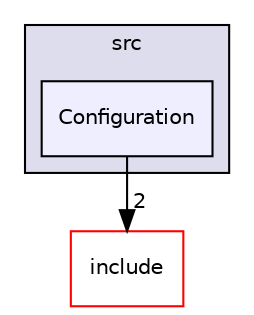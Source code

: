 digraph "/workplace/avs-device-sdk/AVSCommon/Utils/src/Configuration" {
  compound=true
  node [ fontsize="10", fontname="Helvetica"];
  edge [ labelfontsize="10", labelfontname="Helvetica"];
  subgraph clusterdir_93a54634d0ab52618b36b15672961616 {
    graph [ bgcolor="#ddddee", pencolor="black", label="src" fontname="Helvetica", fontsize="10", URL="dir_93a54634d0ab52618b36b15672961616.html"]
  dir_4b8ebe5e353bac9773499685b2732d50 [shape=box, label="Configuration", style="filled", fillcolor="#eeeeff", pencolor="black", URL="dir_4b8ebe5e353bac9773499685b2732d50.html"];
  }
  dir_957fc395b73dfe8b64ee3f74464f588a [shape=box label="include" fillcolor="white" style="filled" color="red" URL="dir_957fc395b73dfe8b64ee3f74464f588a.html"];
  dir_4b8ebe5e353bac9773499685b2732d50->dir_957fc395b73dfe8b64ee3f74464f588a [headlabel="2", labeldistance=1.5 headhref="dir_000108_000080.html"];
}
